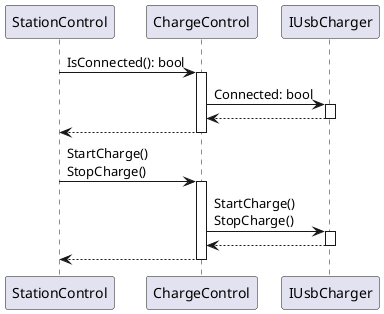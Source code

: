 @startuml
participant StationControl
participant ChargeControl
participant IUsbCharger

StationControl -> ChargeControl++: IsConnected(): bool
ChargeControl -> IUsbCharger++: Connected: bool
return
return

StationControl -> ChargeControl++: StartCharge()\nStopCharge()
ChargeControl -> IUsbCharger++: StartCharge()\nStopCharge()
return
return

@enduml